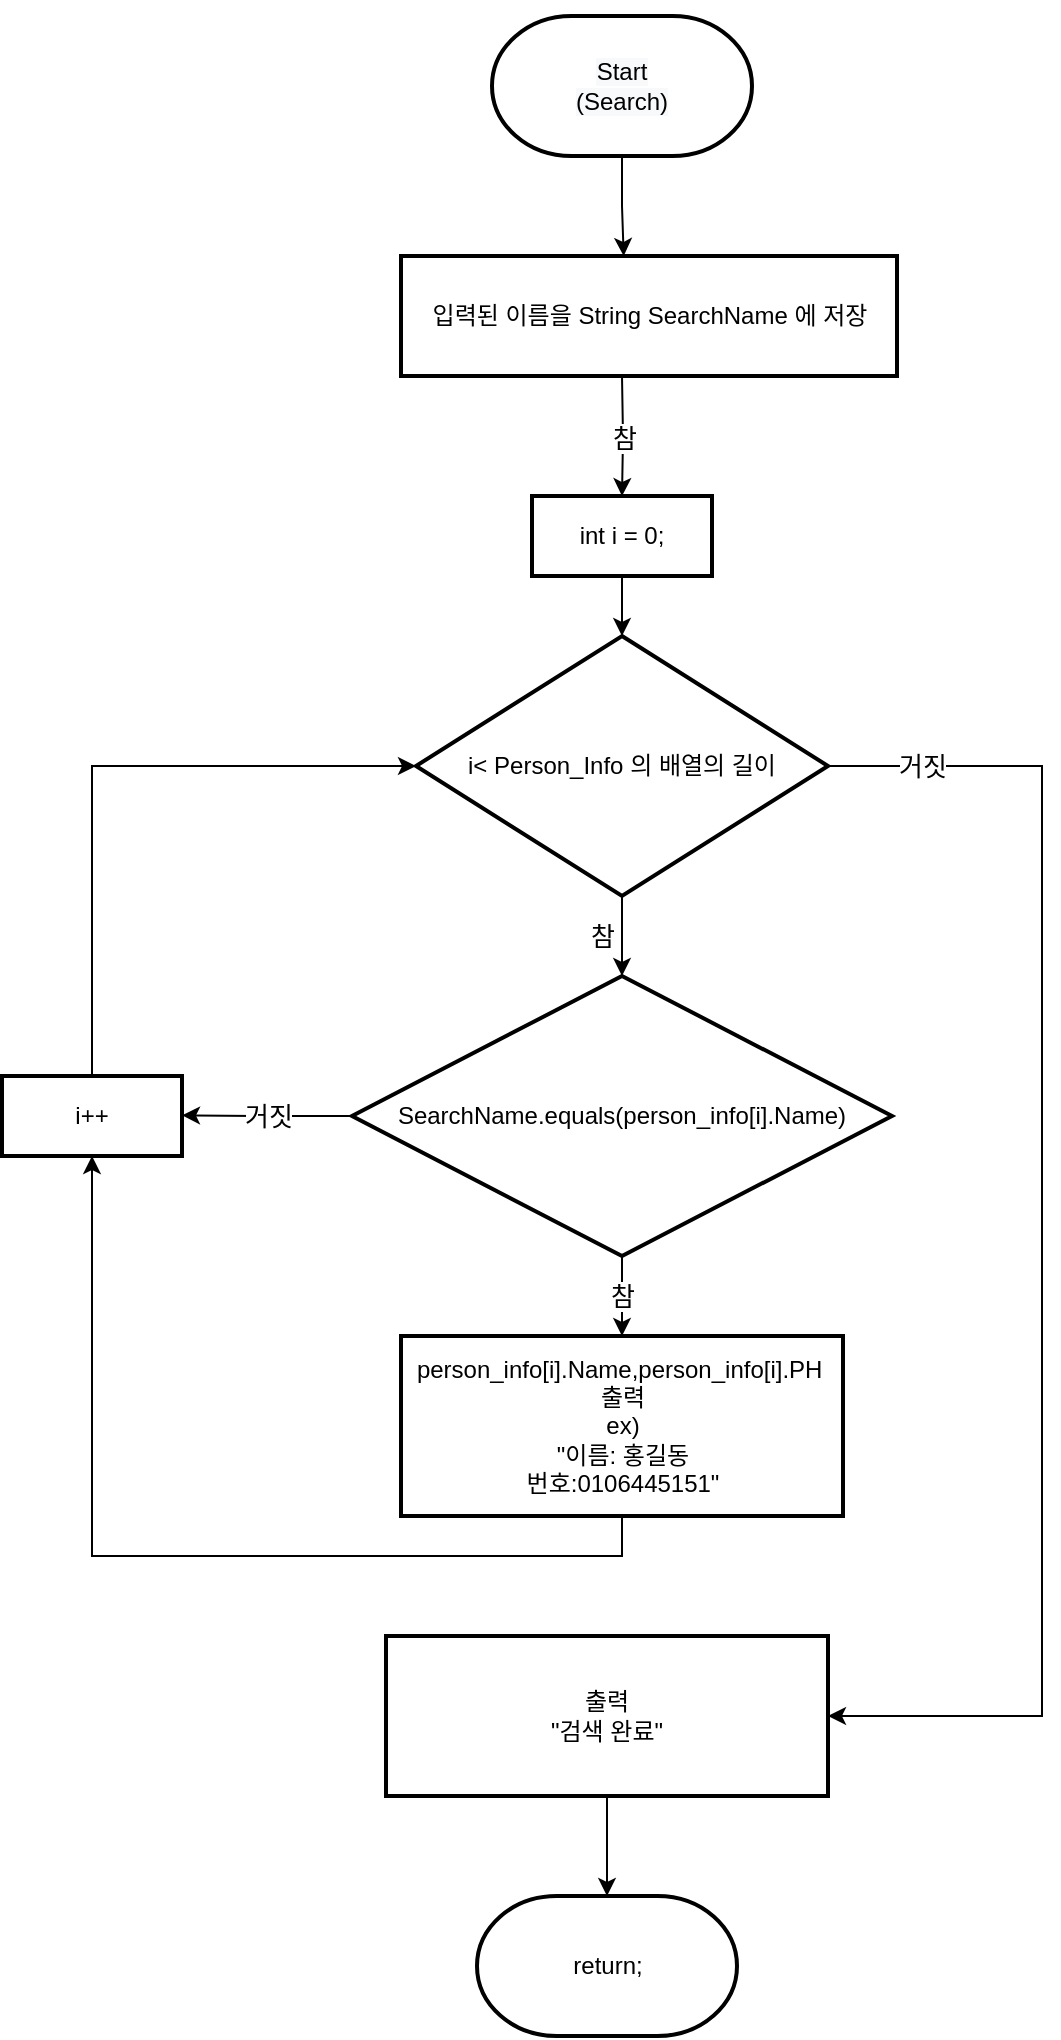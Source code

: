<mxfile version="14.4.4" type="github">
  <diagram id="C5RBs43oDa-KdzZeNtuy" name="Page-1">
    <mxGraphModel dx="1422" dy="794" grid="1" gridSize="10" guides="1" tooltips="1" connect="1" arrows="1" fold="1" page="1" pageScale="1" pageWidth="1654" pageHeight="2336" math="0" shadow="0">
      <root>
        <mxCell id="WIyWlLk6GJQsqaUBKTNV-0" />
        <mxCell id="WIyWlLk6GJQsqaUBKTNV-1" parent="WIyWlLk6GJQsqaUBKTNV-0" />
        <mxCell id="vujPfZUQDCQlnBkyloqH-32" style="edgeStyle=orthogonalEdgeStyle;rounded=0;orthogonalLoop=1;jettySize=auto;html=1;exitX=0.5;exitY=1;exitDx=0;exitDy=0;entryX=0.5;entryY=1;entryDx=0;entryDy=0;fontSize=13;" parent="WIyWlLk6GJQsqaUBKTNV-1" source="_8A0RdiCuzYZlv76x9rI-3" target="vujPfZUQDCQlnBkyloqH-31" edge="1">
          <mxGeometry relative="1" as="geometry" />
        </mxCell>
        <mxCell id="_8A0RdiCuzYZlv76x9rI-3" value="person_info[i].Name,person_info[i].PH&amp;nbsp; 출력&lt;br&gt;ex) &lt;br&gt;&quot;이름: 홍길동&lt;br&gt;번호:0106445151&quot;" style="rounded=1;whiteSpace=wrap;html=1;absoluteArcSize=1;arcSize=0;strokeWidth=2;" parent="WIyWlLk6GJQsqaUBKTNV-1" vertex="1">
          <mxGeometry x="359.5" y="850" width="221" height="90" as="geometry" />
        </mxCell>
        <mxCell id="vujPfZUQDCQlnBkyloqH-28" value="참" style="edgeStyle=orthogonalEdgeStyle;rounded=0;orthogonalLoop=1;jettySize=auto;html=1;exitX=0.5;exitY=1;exitDx=0;exitDy=0;exitPerimeter=0;entryX=0.5;entryY=0;entryDx=0;entryDy=0;fontSize=13;" parent="WIyWlLk6GJQsqaUBKTNV-1" source="pQexZVyrvjUznnzYhCx8-12" target="_8A0RdiCuzYZlv76x9rI-3" edge="1">
          <mxGeometry relative="1" as="geometry" />
        </mxCell>
        <mxCell id="vujPfZUQDCQlnBkyloqH-30" value="거짓" style="edgeStyle=orthogonalEdgeStyle;rounded=0;orthogonalLoop=1;jettySize=auto;html=1;exitX=0;exitY=0.5;exitDx=0;exitDy=0;exitPerimeter=0;fontSize=13;" parent="WIyWlLk6GJQsqaUBKTNV-1" source="pQexZVyrvjUznnzYhCx8-12" edge="1">
          <mxGeometry relative="1" as="geometry">
            <mxPoint x="250" y="739.667" as="targetPoint" />
          </mxGeometry>
        </mxCell>
        <mxCell id="pQexZVyrvjUznnzYhCx8-12" value="SearchName.equals(person_info[i].Name)" style="strokeWidth=2;html=1;shape=mxgraph.flowchart.decision;whiteSpace=wrap;" parent="WIyWlLk6GJQsqaUBKTNV-1" vertex="1">
          <mxGeometry x="335" y="670" width="270" height="140" as="geometry" />
        </mxCell>
        <mxCell id="FMnMa_1F6o-aGxMzG5Tt-10" style="edgeStyle=orthogonalEdgeStyle;rounded=0;orthogonalLoop=1;jettySize=auto;html=1;exitX=0.5;exitY=1;exitDx=0;exitDy=0;exitPerimeter=0;entryX=0.449;entryY=0;entryDx=0;entryDy=0;entryPerimeter=0;fontSize=13;" edge="1" parent="WIyWlLk6GJQsqaUBKTNV-1" source="vujPfZUQDCQlnBkyloqH-0" target="FMnMa_1F6o-aGxMzG5Tt-9">
          <mxGeometry relative="1" as="geometry" />
        </mxCell>
        <mxCell id="vujPfZUQDCQlnBkyloqH-0" value="&#xa;&#xa;&lt;span style=&quot;color: rgb(0, 0, 0); font-family: helvetica; font-size: 12px; font-style: normal; font-weight: 400; letter-spacing: normal; text-align: center; text-indent: 0px; text-transform: none; word-spacing: 0px; background-color: rgb(248, 249, 250); display: inline; float: none;&quot;&gt;Start&lt;/span&gt;&lt;br style=&quot;color: rgb(0, 0, 0); font-family: helvetica; font-size: 12px; font-style: normal; font-weight: 400; letter-spacing: normal; text-align: center; text-indent: 0px; text-transform: none; word-spacing: 0px; background-color: rgb(248, 249, 250);&quot;&gt;&lt;span style=&quot;color: rgb(0, 0, 0); font-family: helvetica; font-size: 12px; font-style: normal; font-weight: 400; letter-spacing: normal; text-align: center; text-indent: 0px; text-transform: none; word-spacing: 0px; background-color: rgb(248, 249, 250); display: inline; float: none;&quot;&gt;(Search)&lt;/span&gt;&#xa;&#xa;" style="strokeWidth=2;html=1;shape=mxgraph.flowchart.terminator;whiteSpace=wrap;" parent="WIyWlLk6GJQsqaUBKTNV-1" vertex="1">
          <mxGeometry x="405" y="190" width="130" height="70" as="geometry" />
        </mxCell>
        <mxCell id="vujPfZUQDCQlnBkyloqH-1" value="return;" style="strokeWidth=2;html=1;shape=mxgraph.flowchart.terminator;whiteSpace=wrap;" parent="WIyWlLk6GJQsqaUBKTNV-1" vertex="1">
          <mxGeometry x="397.5" y="1130" width="130" height="70" as="geometry" />
        </mxCell>
        <mxCell id="vujPfZUQDCQlnBkyloqH-34" style="edgeStyle=orthogonalEdgeStyle;rounded=0;orthogonalLoop=1;jettySize=auto;html=1;exitX=0.5;exitY=1;exitDx=0;exitDy=0;entryX=0.5;entryY=0;entryDx=0;entryDy=0;entryPerimeter=0;fontSize=13;" parent="WIyWlLk6GJQsqaUBKTNV-1" source="vujPfZUQDCQlnBkyloqH-7" target="vujPfZUQDCQlnBkyloqH-1" edge="1">
          <mxGeometry relative="1" as="geometry" />
        </mxCell>
        <mxCell id="vujPfZUQDCQlnBkyloqH-7" value="출력&lt;br&gt;&quot;검색 완료&quot;" style="rounded=1;whiteSpace=wrap;html=1;absoluteArcSize=1;arcSize=0;strokeWidth=2;" parent="WIyWlLk6GJQsqaUBKTNV-1" vertex="1">
          <mxGeometry x="352" y="1000" width="221" height="80" as="geometry" />
        </mxCell>
        <mxCell id="vujPfZUQDCQlnBkyloqH-24" value="참" style="edgeStyle=orthogonalEdgeStyle;rounded=0;orthogonalLoop=1;jettySize=auto;html=1;exitX=0.5;exitY=1;exitDx=0;exitDy=0;exitPerimeter=0;entryX=0.5;entryY=0;entryDx=0;entryDy=0;entryPerimeter=0;fontSize=13;" parent="WIyWlLk6GJQsqaUBKTNV-1" source="vujPfZUQDCQlnBkyloqH-9" target="pQexZVyrvjUznnzYhCx8-12" edge="1">
          <mxGeometry y="-10" relative="1" as="geometry">
            <mxPoint as="offset" />
          </mxGeometry>
        </mxCell>
        <mxCell id="vujPfZUQDCQlnBkyloqH-29" value="거짓" style="edgeStyle=orthogonalEdgeStyle;rounded=0;orthogonalLoop=1;jettySize=auto;html=1;exitX=1;exitY=0.5;exitDx=0;exitDy=0;exitPerimeter=0;fontSize=13;entryX=1;entryY=0.5;entryDx=0;entryDy=0;" parent="WIyWlLk6GJQsqaUBKTNV-1" source="vujPfZUQDCQlnBkyloqH-9" target="vujPfZUQDCQlnBkyloqH-7" edge="1">
          <mxGeometry x="-0.864" relative="1" as="geometry">
            <mxPoint x="690" y="1050" as="targetPoint" />
            <Array as="points">
              <mxPoint x="680" y="565" />
              <mxPoint x="680" y="1040" />
            </Array>
            <mxPoint as="offset" />
          </mxGeometry>
        </mxCell>
        <mxCell id="vujPfZUQDCQlnBkyloqH-9" value="i&amp;lt; Person_Info 의 배열의 길이" style="strokeWidth=2;html=1;shape=mxgraph.flowchart.decision;whiteSpace=wrap;" parent="WIyWlLk6GJQsqaUBKTNV-1" vertex="1">
          <mxGeometry x="367" y="500" width="206" height="130" as="geometry" />
        </mxCell>
        <mxCell id="vujPfZUQDCQlnBkyloqH-20" style="edgeStyle=orthogonalEdgeStyle;rounded=0;orthogonalLoop=1;jettySize=auto;html=1;exitX=0.5;exitY=1;exitDx=0;exitDy=0;entryX=0.5;entryY=0;entryDx=0;entryDy=0;entryPerimeter=0;fontSize=13;" parent="WIyWlLk6GJQsqaUBKTNV-1" source="vujPfZUQDCQlnBkyloqH-14" target="vujPfZUQDCQlnBkyloqH-9" edge="1">
          <mxGeometry relative="1" as="geometry">
            <mxPoint x="470" y="460" as="sourcePoint" />
          </mxGeometry>
        </mxCell>
        <mxCell id="vujPfZUQDCQlnBkyloqH-14" value="int i = 0;" style="rounded=1;whiteSpace=wrap;html=1;absoluteArcSize=1;arcSize=0;strokeWidth=2;" parent="WIyWlLk6GJQsqaUBKTNV-1" vertex="1">
          <mxGeometry x="425" y="430" width="90" height="40" as="geometry" />
        </mxCell>
        <mxCell id="vujPfZUQDCQlnBkyloqH-33" style="edgeStyle=orthogonalEdgeStyle;rounded=0;orthogonalLoop=1;jettySize=auto;html=1;entryX=0;entryY=0.5;entryDx=0;entryDy=0;entryPerimeter=0;fontSize=13;" parent="WIyWlLk6GJQsqaUBKTNV-1" source="vujPfZUQDCQlnBkyloqH-31" target="vujPfZUQDCQlnBkyloqH-9" edge="1">
          <mxGeometry relative="1" as="geometry">
            <Array as="points">
              <mxPoint x="205" y="565" />
            </Array>
          </mxGeometry>
        </mxCell>
        <mxCell id="vujPfZUQDCQlnBkyloqH-31" value="i++" style="rounded=1;whiteSpace=wrap;html=1;absoluteArcSize=1;arcSize=0;strokeWidth=2;" parent="WIyWlLk6GJQsqaUBKTNV-1" vertex="1">
          <mxGeometry x="160" y="720" width="90" height="40" as="geometry" />
        </mxCell>
        <mxCell id="FMnMa_1F6o-aGxMzG5Tt-3" value="참" style="edgeStyle=orthogonalEdgeStyle;rounded=0;orthogonalLoop=1;jettySize=auto;html=1;exitX=0.5;exitY=1;exitDx=0;exitDy=0;exitPerimeter=0;entryX=0.5;entryY=0;entryDx=0;entryDy=0;fontSize=13;" edge="1" parent="WIyWlLk6GJQsqaUBKTNV-1" target="vujPfZUQDCQlnBkyloqH-14">
          <mxGeometry relative="1" as="geometry">
            <mxPoint x="470" y="370" as="sourcePoint" />
          </mxGeometry>
        </mxCell>
        <mxCell id="FMnMa_1F6o-aGxMzG5Tt-9" value="입력된 이름을 String SearchName 에 저장" style="rounded=1;whiteSpace=wrap;html=1;absoluteArcSize=1;arcSize=0;strokeWidth=2;" vertex="1" parent="WIyWlLk6GJQsqaUBKTNV-1">
          <mxGeometry x="359.5" y="310" width="248" height="60" as="geometry" />
        </mxCell>
      </root>
    </mxGraphModel>
  </diagram>
</mxfile>
